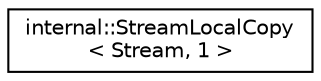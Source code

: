 digraph "Graphical Class Hierarchy"
{
 // LATEX_PDF_SIZE
  edge [fontname="Helvetica",fontsize="10",labelfontname="Helvetica",labelfontsize="10"];
  node [fontname="Helvetica",fontsize="10",shape=record];
  rankdir="LR";
  Node0 [label="internal::StreamLocalCopy\l\< Stream, 1 \>",height=0.2,width=0.4,color="black", fillcolor="white", style="filled",URL="$classinternal_1_1_stream_local_copy_3_01_stream_00_011_01_4.html",tooltip="Do copy optimization."];
}
